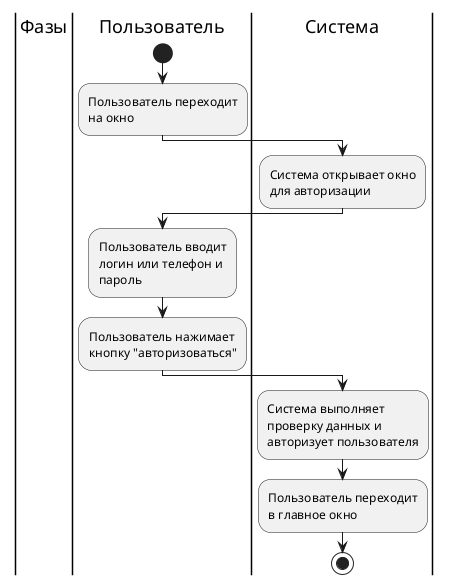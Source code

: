 @startuml
|Фазы|
|Пользователь|
start
:Пользователь переходит\nна окно;

|Система|
:Система открывает окно\nдля авторизации;

|Пользователь|
:Пользователь вводит\nлогин или телефон и\nпароль;

|Пользователь|
:Пользователь нажимает\nкнопку "авторизоваться";

|Система|
:Система выполняет\nпроверку данных и\nавторизует пользователя;

|Система|
:Пользователь переходит\nв главное окно;

stop
@enduml

